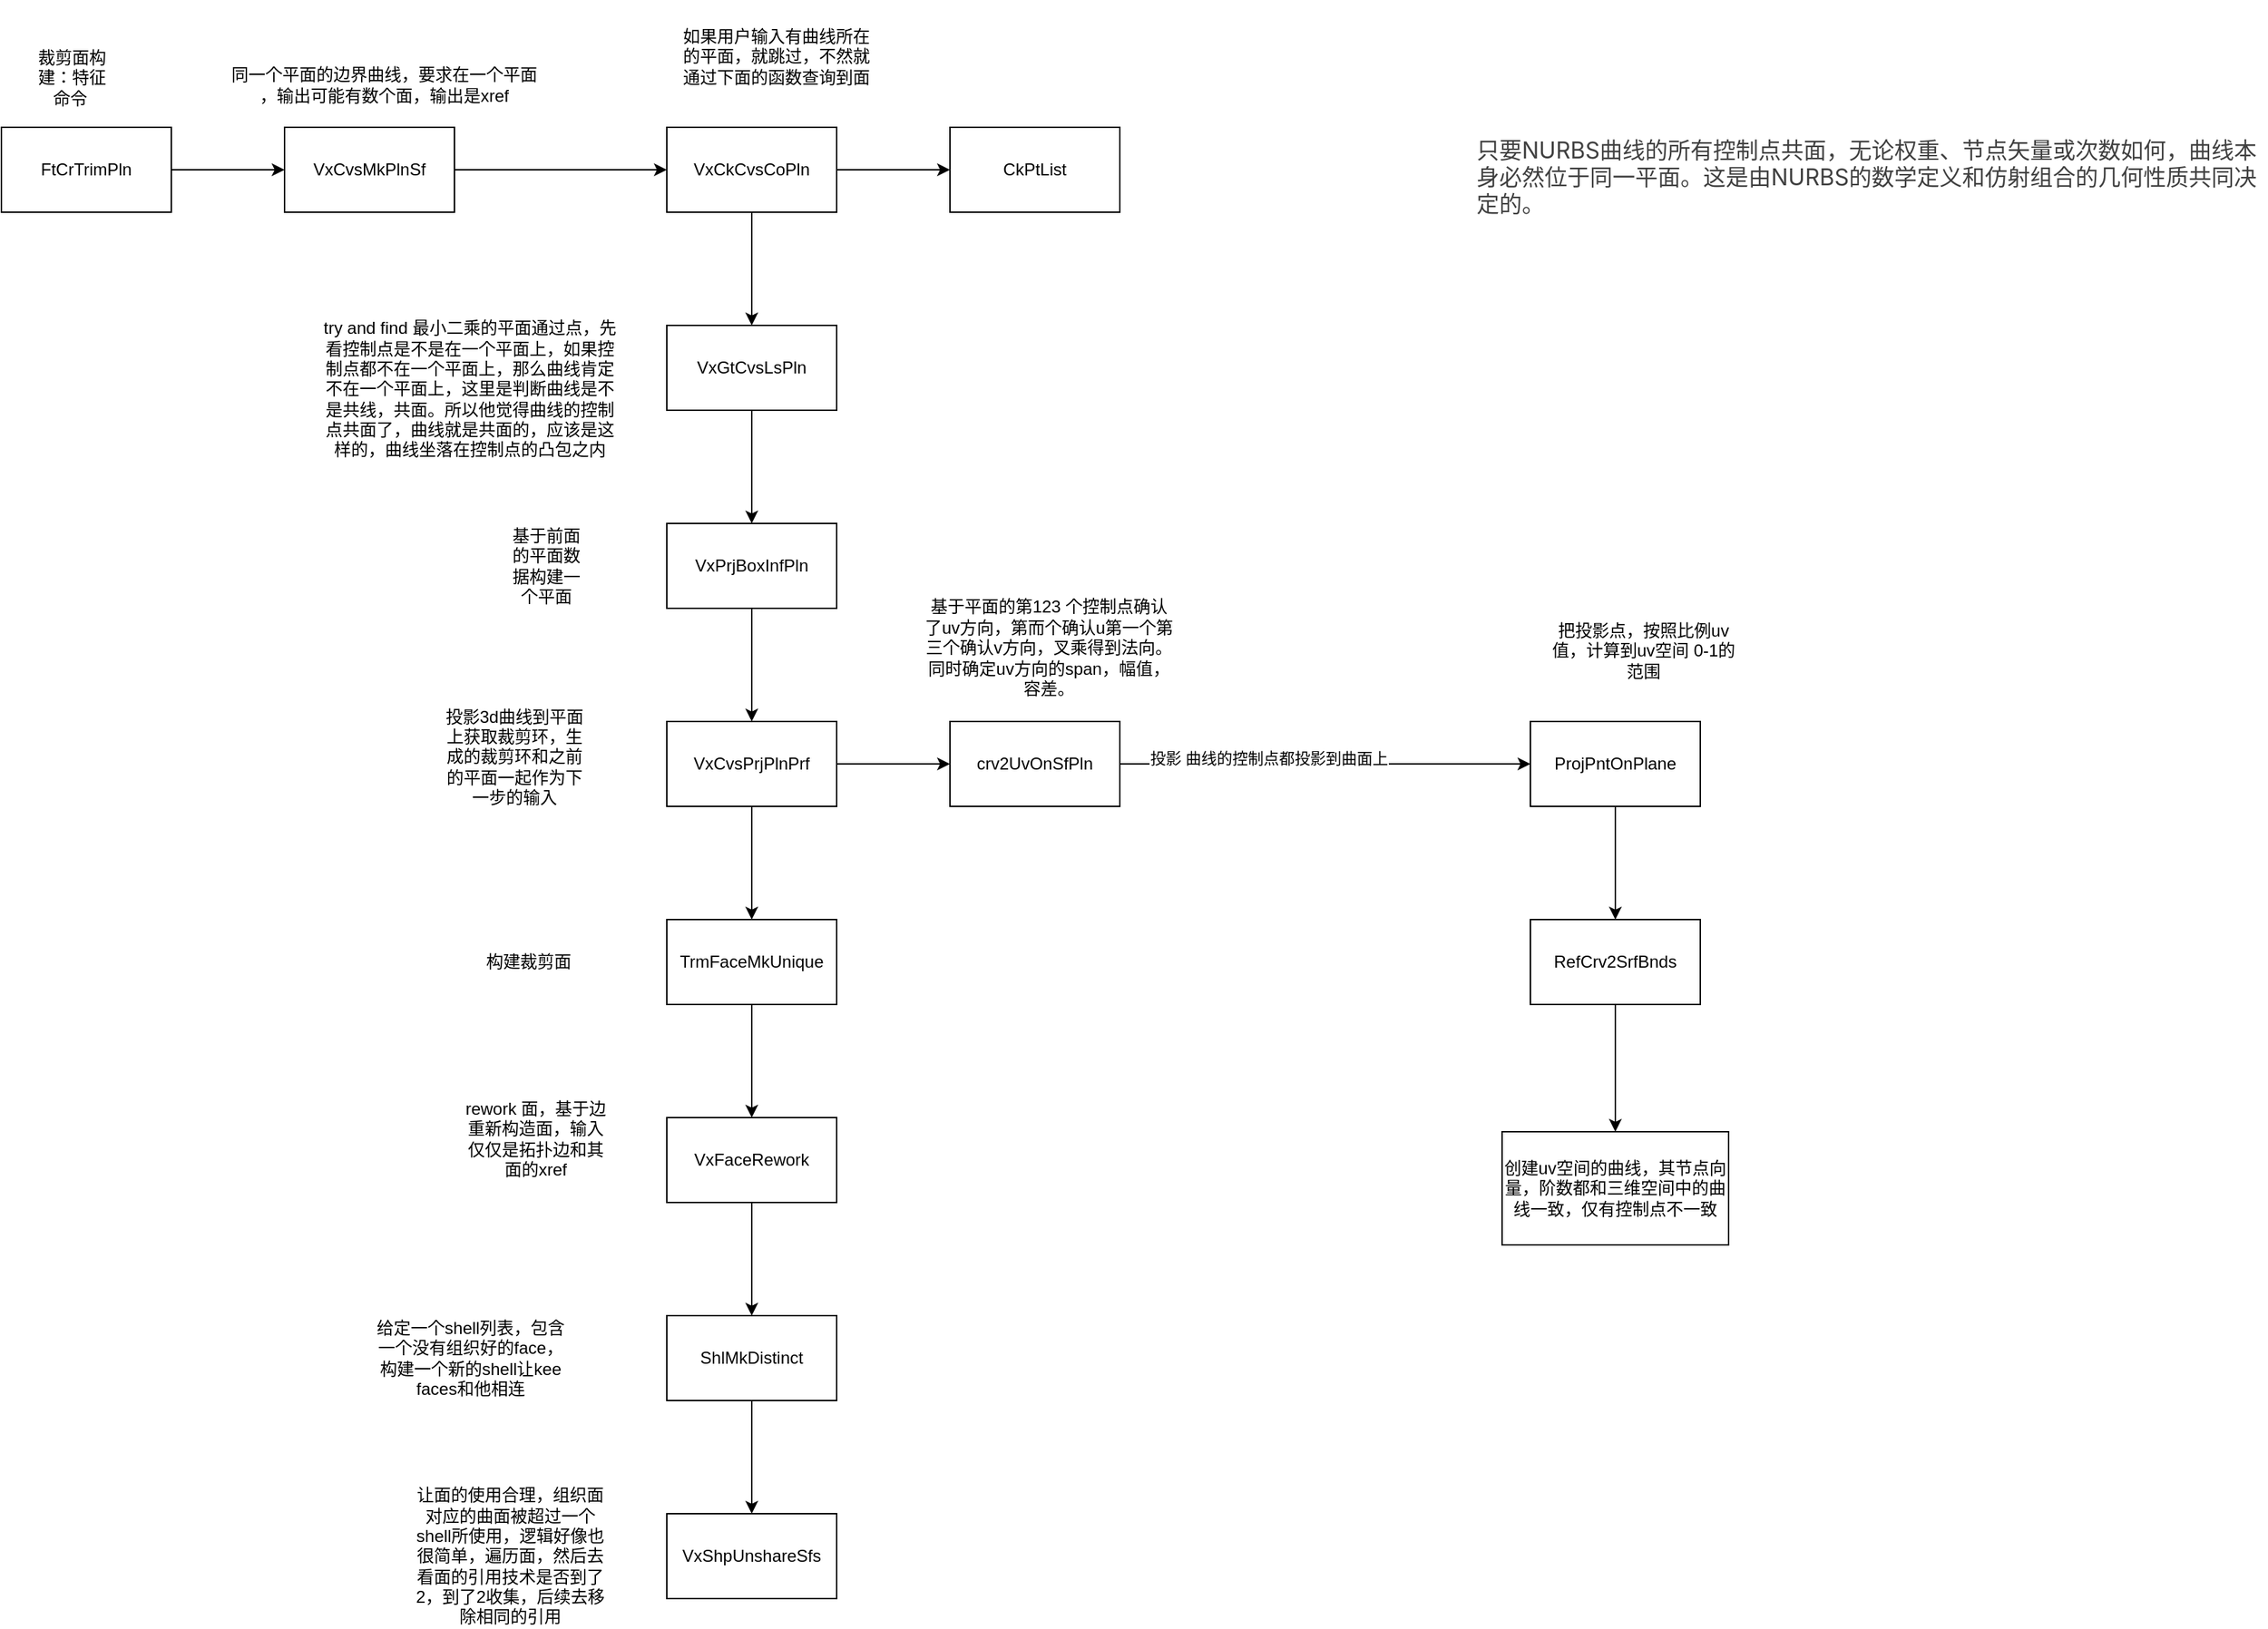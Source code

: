 <mxfile version="26.0.16">
  <diagram name="第 1 页" id="YE1NN4_8z4oJuWLOnsad">
    <mxGraphModel dx="1050" dy="618" grid="1" gridSize="10" guides="1" tooltips="1" connect="1" arrows="1" fold="1" page="1" pageScale="1" pageWidth="827" pageHeight="1169" math="0" shadow="0">
      <root>
        <mxCell id="0" />
        <mxCell id="1" parent="0" />
        <mxCell id="M3yiznDpTWlrdjIROgbP-4" value="" style="edgeStyle=orthogonalEdgeStyle;rounded=0;orthogonalLoop=1;jettySize=auto;html=1;" parent="1" source="M3yiznDpTWlrdjIROgbP-1" target="M3yiznDpTWlrdjIROgbP-3" edge="1">
          <mxGeometry relative="1" as="geometry" />
        </mxCell>
        <mxCell id="M3yiznDpTWlrdjIROgbP-1" value="FtCrTrimPln" style="rounded=0;whiteSpace=wrap;html=1;" parent="1" vertex="1">
          <mxGeometry x="480" y="290" width="120" height="60" as="geometry" />
        </mxCell>
        <mxCell id="M3yiznDpTWlrdjIROgbP-2" value="裁剪面构建：特征命令&lt;span style=&quot;white-space: pre;&quot;&gt;&#x9;&lt;/span&gt;" style="text;html=1;align=center;verticalAlign=middle;whiteSpace=wrap;rounded=0;" parent="1" vertex="1">
          <mxGeometry x="500" y="240" width="60" height="30" as="geometry" />
        </mxCell>
        <mxCell id="wQc-GK75rHIwKSFoHFRX-2" value="" style="edgeStyle=orthogonalEdgeStyle;rounded=0;orthogonalLoop=1;jettySize=auto;html=1;" parent="1" source="M3yiznDpTWlrdjIROgbP-3" target="wQc-GK75rHIwKSFoHFRX-1" edge="1">
          <mxGeometry relative="1" as="geometry" />
        </mxCell>
        <mxCell id="M3yiznDpTWlrdjIROgbP-3" value="VxCvsMkPlnSf" style="whiteSpace=wrap;html=1;rounded=0;" parent="1" vertex="1">
          <mxGeometry x="680" y="290" width="120" height="60" as="geometry" />
        </mxCell>
        <mxCell id="M3yiznDpTWlrdjIROgbP-5" value="同一个平面的边界曲线，要求在一个平面&lt;div&gt;，输出可能有数个面，输出是xref&lt;/div&gt;" style="text;html=1;align=center;verticalAlign=middle;resizable=0;points=[];autosize=1;strokeColor=none;fillColor=none;" parent="1" vertex="1">
          <mxGeometry x="630" y="240" width="240" height="40" as="geometry" />
        </mxCell>
        <mxCell id="wQc-GK75rHIwKSFoHFRX-5" value="" style="edgeStyle=orthogonalEdgeStyle;rounded=0;orthogonalLoop=1;jettySize=auto;html=1;" parent="1" source="wQc-GK75rHIwKSFoHFRX-1" target="wQc-GK75rHIwKSFoHFRX-4" edge="1">
          <mxGeometry relative="1" as="geometry" />
        </mxCell>
        <mxCell id="X2_bLOjA-5yFdcsXpPj5-2" value="" style="edgeStyle=orthogonalEdgeStyle;rounded=0;orthogonalLoop=1;jettySize=auto;html=1;" edge="1" parent="1" source="wQc-GK75rHIwKSFoHFRX-1" target="X2_bLOjA-5yFdcsXpPj5-1">
          <mxGeometry relative="1" as="geometry" />
        </mxCell>
        <mxCell id="wQc-GK75rHIwKSFoHFRX-1" value="VxCkCvsCoPln" style="whiteSpace=wrap;html=1;rounded=0;" parent="1" vertex="1">
          <mxGeometry x="950" y="290" width="120" height="60" as="geometry" />
        </mxCell>
        <mxCell id="wQc-GK75rHIwKSFoHFRX-3" value="如果用户输入有曲线所在的平面，就跳过，不然就通过下面的函数查询到面" style="text;html=1;align=center;verticalAlign=middle;whiteSpace=wrap;rounded=0;" parent="1" vertex="1">
          <mxGeometry x="955" y="200" width="145" height="80" as="geometry" />
        </mxCell>
        <mxCell id="wQc-GK75rHIwKSFoHFRX-9" value="" style="edgeStyle=orthogonalEdgeStyle;rounded=0;orthogonalLoop=1;jettySize=auto;html=1;" parent="1" source="wQc-GK75rHIwKSFoHFRX-4" target="wQc-GK75rHIwKSFoHFRX-8" edge="1">
          <mxGeometry relative="1" as="geometry" />
        </mxCell>
        <mxCell id="wQc-GK75rHIwKSFoHFRX-4" value="VxGtCvsLsPln" style="whiteSpace=wrap;html=1;rounded=0;" parent="1" vertex="1">
          <mxGeometry x="950" y="430" width="120" height="60" as="geometry" />
        </mxCell>
        <mxCell id="wQc-GK75rHIwKSFoHFRX-6" value="try and find 最小二乘的平面通过点，先看控制点是不是在一个平面上，如果控制点都不在一个平面上，那么曲线肯定不在一个平面上，这里是判断曲线是不是共线，共面。所以他觉得曲线的控制点共面了，曲线就是共面的，应该是这样的，曲线坐落在控制点的凸包之内" style="text;html=1;align=center;verticalAlign=middle;whiteSpace=wrap;rounded=0;" parent="1" vertex="1">
          <mxGeometry x="706.25" y="440" width="210" height="70" as="geometry" />
        </mxCell>
        <mxCell id="wQc-GK75rHIwKSFoHFRX-13" value="" style="edgeStyle=orthogonalEdgeStyle;rounded=0;orthogonalLoop=1;jettySize=auto;html=1;" parent="1" source="wQc-GK75rHIwKSFoHFRX-8" target="wQc-GK75rHIwKSFoHFRX-12" edge="1">
          <mxGeometry relative="1" as="geometry" />
        </mxCell>
        <mxCell id="wQc-GK75rHIwKSFoHFRX-8" value="VxPrjBoxInfPln" style="whiteSpace=wrap;html=1;rounded=0;" parent="1" vertex="1">
          <mxGeometry x="950" y="570" width="120" height="60" as="geometry" />
        </mxCell>
        <mxCell id="wQc-GK75rHIwKSFoHFRX-11" value="基于前面的平面数据构建一个平面" style="text;html=1;align=center;verticalAlign=middle;whiteSpace=wrap;rounded=0;" parent="1" vertex="1">
          <mxGeometry x="835" y="585" width="60" height="30" as="geometry" />
        </mxCell>
        <mxCell id="wQc-GK75rHIwKSFoHFRX-16" value="" style="edgeStyle=orthogonalEdgeStyle;rounded=0;orthogonalLoop=1;jettySize=auto;html=1;" parent="1" source="wQc-GK75rHIwKSFoHFRX-12" target="wQc-GK75rHIwKSFoHFRX-15" edge="1">
          <mxGeometry relative="1" as="geometry" />
        </mxCell>
        <mxCell id="wQc-GK75rHIwKSFoHFRX-26" value="" style="edgeStyle=orthogonalEdgeStyle;rounded=0;orthogonalLoop=1;jettySize=auto;html=1;" parent="1" source="wQc-GK75rHIwKSFoHFRX-12" target="wQc-GK75rHIwKSFoHFRX-25" edge="1">
          <mxGeometry relative="1" as="geometry" />
        </mxCell>
        <mxCell id="wQc-GK75rHIwKSFoHFRX-12" value="VxCvsPrjPlnPrf" style="whiteSpace=wrap;html=1;rounded=0;" parent="1" vertex="1">
          <mxGeometry x="950" y="710" width="120" height="60" as="geometry" />
        </mxCell>
        <mxCell id="wQc-GK75rHIwKSFoHFRX-14" value="投影3d曲线到平面上获取裁剪环，生成的裁剪环和之前的平面一起作为下一步的输入" style="text;html=1;align=center;verticalAlign=middle;whiteSpace=wrap;rounded=0;" parent="1" vertex="1">
          <mxGeometry x="790" y="720" width="105" height="30" as="geometry" />
        </mxCell>
        <mxCell id="wQc-GK75rHIwKSFoHFRX-19" value="" style="edgeStyle=orthogonalEdgeStyle;rounded=0;orthogonalLoop=1;jettySize=auto;html=1;" parent="1" source="wQc-GK75rHIwKSFoHFRX-15" target="wQc-GK75rHIwKSFoHFRX-18" edge="1">
          <mxGeometry relative="1" as="geometry" />
        </mxCell>
        <mxCell id="wQc-GK75rHIwKSFoHFRX-15" value="TrmFaceMkUnique" style="whiteSpace=wrap;html=1;rounded=0;" parent="1" vertex="1">
          <mxGeometry x="950" y="850" width="120" height="60" as="geometry" />
        </mxCell>
        <mxCell id="wQc-GK75rHIwKSFoHFRX-17" value="构建裁剪面" style="text;html=1;align=center;verticalAlign=middle;whiteSpace=wrap;rounded=0;" parent="1" vertex="1">
          <mxGeometry x="800" y="865" width="105" height="30" as="geometry" />
        </mxCell>
        <mxCell id="wQc-GK75rHIwKSFoHFRX-22" value="" style="edgeStyle=orthogonalEdgeStyle;rounded=0;orthogonalLoop=1;jettySize=auto;html=1;" parent="1" source="wQc-GK75rHIwKSFoHFRX-18" target="wQc-GK75rHIwKSFoHFRX-21" edge="1">
          <mxGeometry relative="1" as="geometry" />
        </mxCell>
        <mxCell id="wQc-GK75rHIwKSFoHFRX-18" value="VxFaceRework" style="whiteSpace=wrap;html=1;rounded=0;" parent="1" vertex="1">
          <mxGeometry x="950" y="990" width="120" height="60" as="geometry" />
        </mxCell>
        <mxCell id="wQc-GK75rHIwKSFoHFRX-20" value="rework 面，基于边重新构造面，输入仅仅是拓扑边和其面的xref" style="text;html=1;align=center;verticalAlign=middle;whiteSpace=wrap;rounded=0;" parent="1" vertex="1">
          <mxGeometry x="805" y="990" width="105" height="30" as="geometry" />
        </mxCell>
        <mxCell id="wQc-GK75rHIwKSFoHFRX-24" value="" style="edgeStyle=orthogonalEdgeStyle;rounded=0;orthogonalLoop=1;jettySize=auto;html=1;" parent="1" source="wQc-GK75rHIwKSFoHFRX-21" target="wQc-GK75rHIwKSFoHFRX-23" edge="1">
          <mxGeometry relative="1" as="geometry" />
        </mxCell>
        <mxCell id="wQc-GK75rHIwKSFoHFRX-21" value="ShlMkDistinct" style="whiteSpace=wrap;html=1;rounded=0;" parent="1" vertex="1">
          <mxGeometry x="950" y="1130" width="120" height="60" as="geometry" />
        </mxCell>
        <mxCell id="wQc-GK75rHIwKSFoHFRX-23" value="VxShpUnshareSfs" style="whiteSpace=wrap;html=1;rounded=0;" parent="1" vertex="1">
          <mxGeometry x="950" y="1270" width="120" height="60" as="geometry" />
        </mxCell>
        <mxCell id="wQc-GK75rHIwKSFoHFRX-29" value="" style="edgeStyle=orthogonalEdgeStyle;rounded=0;orthogonalLoop=1;jettySize=auto;html=1;" parent="1" source="wQc-GK75rHIwKSFoHFRX-25" target="wQc-GK75rHIwKSFoHFRX-28" edge="1">
          <mxGeometry relative="1" as="geometry" />
        </mxCell>
        <mxCell id="wQc-GK75rHIwKSFoHFRX-30" value="投影 曲线的控制点都投影到曲面上" style="edgeLabel;html=1;align=center;verticalAlign=middle;resizable=0;points=[];" parent="wQc-GK75rHIwKSFoHFRX-29" vertex="1" connectable="0">
          <mxGeometry x="-0.277" y="4" relative="1" as="geometry">
            <mxPoint as="offset" />
          </mxGeometry>
        </mxCell>
        <mxCell id="wQc-GK75rHIwKSFoHFRX-25" value="crv2UvOnSfPln" style="whiteSpace=wrap;html=1;rounded=0;" parent="1" vertex="1">
          <mxGeometry x="1150" y="710" width="120" height="60" as="geometry" />
        </mxCell>
        <mxCell id="wQc-GK75rHIwKSFoHFRX-27" value="基于平面的第123 个控制点确认了uv方向，第而个确认u第一个第三个确认v方向，叉乘得到法向。同时确定uv方向的span，幅值，容差。&lt;div&gt;&lt;br&gt;&lt;/div&gt;" style="text;html=1;align=center;verticalAlign=middle;whiteSpace=wrap;rounded=0;" parent="1" vertex="1">
          <mxGeometry x="1130" y="630" width="180" height="70" as="geometry" />
        </mxCell>
        <mxCell id="wQc-GK75rHIwKSFoHFRX-35" value="" style="edgeStyle=orthogonalEdgeStyle;rounded=0;orthogonalLoop=1;jettySize=auto;html=1;" parent="1" source="wQc-GK75rHIwKSFoHFRX-28" target="wQc-GK75rHIwKSFoHFRX-34" edge="1">
          <mxGeometry relative="1" as="geometry" />
        </mxCell>
        <mxCell id="wQc-GK75rHIwKSFoHFRX-28" value="ProjPntOnPlane" style="whiteSpace=wrap;html=1;rounded=0;" parent="1" vertex="1">
          <mxGeometry x="1560" y="710" width="120" height="60" as="geometry" />
        </mxCell>
        <mxCell id="wQc-GK75rHIwKSFoHFRX-33" value="把投影点，按照比例uv值，计算到uv空间 0-1的范围" style="text;strokeColor=none;align=center;fillColor=none;html=1;verticalAlign=middle;whiteSpace=wrap;rounded=0;" parent="1" vertex="1">
          <mxGeometry x="1570" y="620" width="140" height="80" as="geometry" />
        </mxCell>
        <mxCell id="wQc-GK75rHIwKSFoHFRX-37" value="" style="edgeStyle=orthogonalEdgeStyle;rounded=0;orthogonalLoop=1;jettySize=auto;html=1;" parent="1" source="wQc-GK75rHIwKSFoHFRX-34" target="wQc-GK75rHIwKSFoHFRX-36" edge="1">
          <mxGeometry relative="1" as="geometry" />
        </mxCell>
        <mxCell id="wQc-GK75rHIwKSFoHFRX-34" value="RefCrv2SrfBnds" style="rounded=0;whiteSpace=wrap;html=1;" parent="1" vertex="1">
          <mxGeometry x="1560" y="850" width="120" height="60" as="geometry" />
        </mxCell>
        <mxCell id="wQc-GK75rHIwKSFoHFRX-36" value="创建uv空间的曲线，其节点向量，阶数都和三维空间中的曲线一致，仅有控制点不一致" style="rounded=0;whiteSpace=wrap;html=1;" parent="1" vertex="1">
          <mxGeometry x="1540" y="1000" width="160" height="80" as="geometry" />
        </mxCell>
        <mxCell id="wQc-GK75rHIwKSFoHFRX-38" value="给定一个shell列表，包含一个没有组织好的face，构建一个新的shell让kee faces和他相连" style="text;html=1;align=center;verticalAlign=middle;whiteSpace=wrap;rounded=0;" parent="1" vertex="1">
          <mxGeometry x="740" y="1125.5" width="142.5" height="69" as="geometry" />
        </mxCell>
        <mxCell id="wQc-GK75rHIwKSFoHFRX-39" value="让面的使用合理，组织面对应的曲面被超过一个shell所使用，逻辑好像也很简单，遍历面，然后去看面的引用技术是否到了2，到了2收集，后续去移除相同的引用" style="text;html=1;align=center;verticalAlign=middle;whiteSpace=wrap;rounded=0;" parent="1" vertex="1">
          <mxGeometry x="767.5" y="1285" width="142.5" height="30" as="geometry" />
        </mxCell>
        <mxCell id="wQc-GK75rHIwKSFoHFRX-40" value="&lt;span style=&quot;color: rgb(64, 64, 64); font-family: Inter, system-ui, -apple-system, BlinkMacSystemFont, &amp;quot;Segoe UI&amp;quot;, Roboto, &amp;quot;Noto Sans&amp;quot;, Ubuntu, Cantarell, &amp;quot;Helvetica Neue&amp;quot;, Oxygen, &amp;quot;Open Sans&amp;quot;, sans-serif; font-size: 16.002px; font-style: normal; font-variant-ligatures: normal; font-variant-caps: normal; font-weight: 400; letter-spacing: normal; orphans: 2; text-align: start; text-indent: 0px; text-transform: none; widows: 2; word-spacing: 0px; -webkit-text-stroke-width: 0px; white-space: normal; text-decoration-thickness: initial; text-decoration-style: initial; text-decoration-color: initial; display: inline !important; float: none;&quot;&gt;只要NURBS曲线的所有控制点共面，无论权重、节点矢量或次数如何，曲线本身必然位于同一平面。这是由NURBS的数学定义和仿射组合的几何性质共同决定的。&lt;/span&gt;" style="text;whiteSpace=wrap;html=1;" parent="1" vertex="1">
          <mxGeometry x="1520" y="290" width="560" height="80" as="geometry" />
        </mxCell>
        <mxCell id="X2_bLOjA-5yFdcsXpPj5-1" value="CkPtList" style="whiteSpace=wrap;html=1;rounded=0;" vertex="1" parent="1">
          <mxGeometry x="1150" y="290" width="120" height="60" as="geometry" />
        </mxCell>
      </root>
    </mxGraphModel>
  </diagram>
</mxfile>
